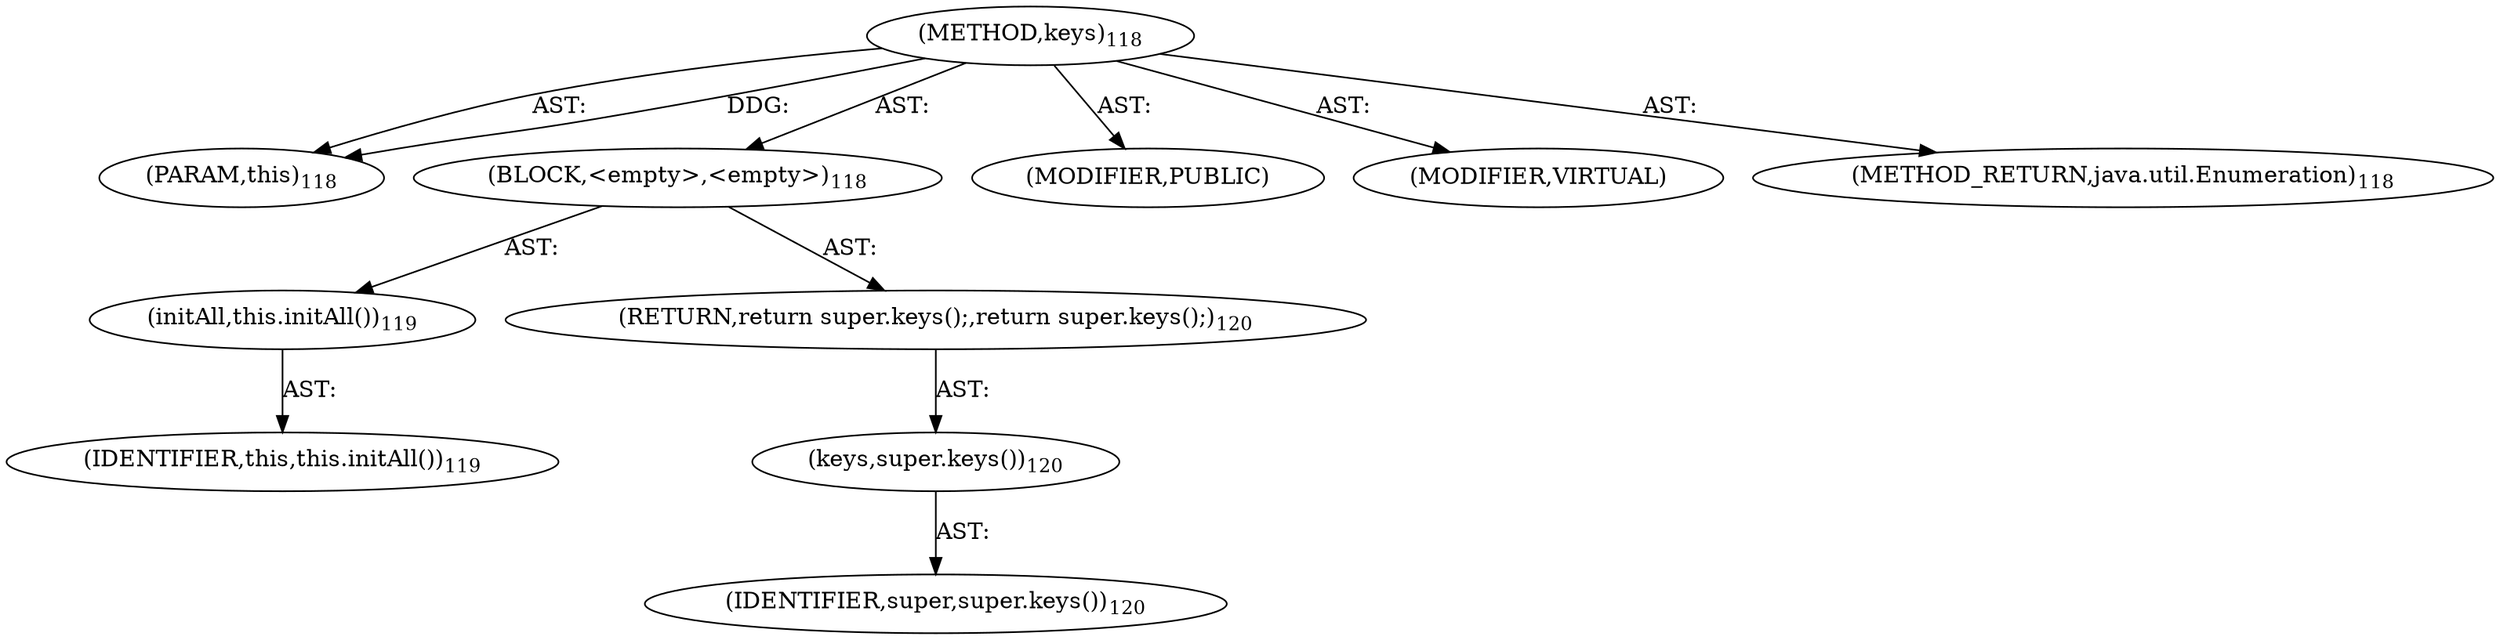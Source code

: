 digraph "keys" {  
"111669149704" [label = <(METHOD,keys)<SUB>118</SUB>> ]
"115964116998" [label = <(PARAM,this)<SUB>118</SUB>> ]
"25769803785" [label = <(BLOCK,&lt;empty&gt;,&lt;empty&gt;)<SUB>118</SUB>> ]
"30064771089" [label = <(initAll,this.initAll())<SUB>119</SUB>> ]
"68719476742" [label = <(IDENTIFIER,this,this.initAll())<SUB>119</SUB>> ]
"146028888071" [label = <(RETURN,return super.keys();,return super.keys();)<SUB>120</SUB>> ]
"30064771090" [label = <(keys,super.keys())<SUB>120</SUB>> ]
"68719476755" [label = <(IDENTIFIER,super,super.keys())<SUB>120</SUB>> ]
"133143986193" [label = <(MODIFIER,PUBLIC)> ]
"133143986194" [label = <(MODIFIER,VIRTUAL)> ]
"128849018888" [label = <(METHOD_RETURN,java.util.Enumeration)<SUB>118</SUB>> ]
  "111669149704" -> "115964116998"  [ label = "AST: "] 
  "111669149704" -> "25769803785"  [ label = "AST: "] 
  "111669149704" -> "133143986193"  [ label = "AST: "] 
  "111669149704" -> "133143986194"  [ label = "AST: "] 
  "111669149704" -> "128849018888"  [ label = "AST: "] 
  "25769803785" -> "30064771089"  [ label = "AST: "] 
  "25769803785" -> "146028888071"  [ label = "AST: "] 
  "30064771089" -> "68719476742"  [ label = "AST: "] 
  "146028888071" -> "30064771090"  [ label = "AST: "] 
  "30064771090" -> "68719476755"  [ label = "AST: "] 
  "111669149704" -> "115964116998"  [ label = "DDG: "] 
}
